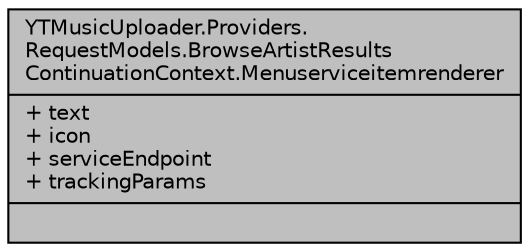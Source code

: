 digraph "YTMusicUploader.Providers.RequestModels.BrowseArtistResultsContinuationContext.Menuserviceitemrenderer"
{
 // LATEX_PDF_SIZE
  edge [fontname="Helvetica",fontsize="10",labelfontname="Helvetica",labelfontsize="10"];
  node [fontname="Helvetica",fontsize="10",shape=record];
  Node1 [label="{YTMusicUploader.Providers.\lRequestModels.BrowseArtistResults\lContinuationContext.Menuserviceitemrenderer\n|+ text\l+ icon\l+ serviceEndpoint\l+ trackingParams\l|}",height=0.2,width=0.4,color="black", fillcolor="grey75", style="filled", fontcolor="black",tooltip=" "];
}
